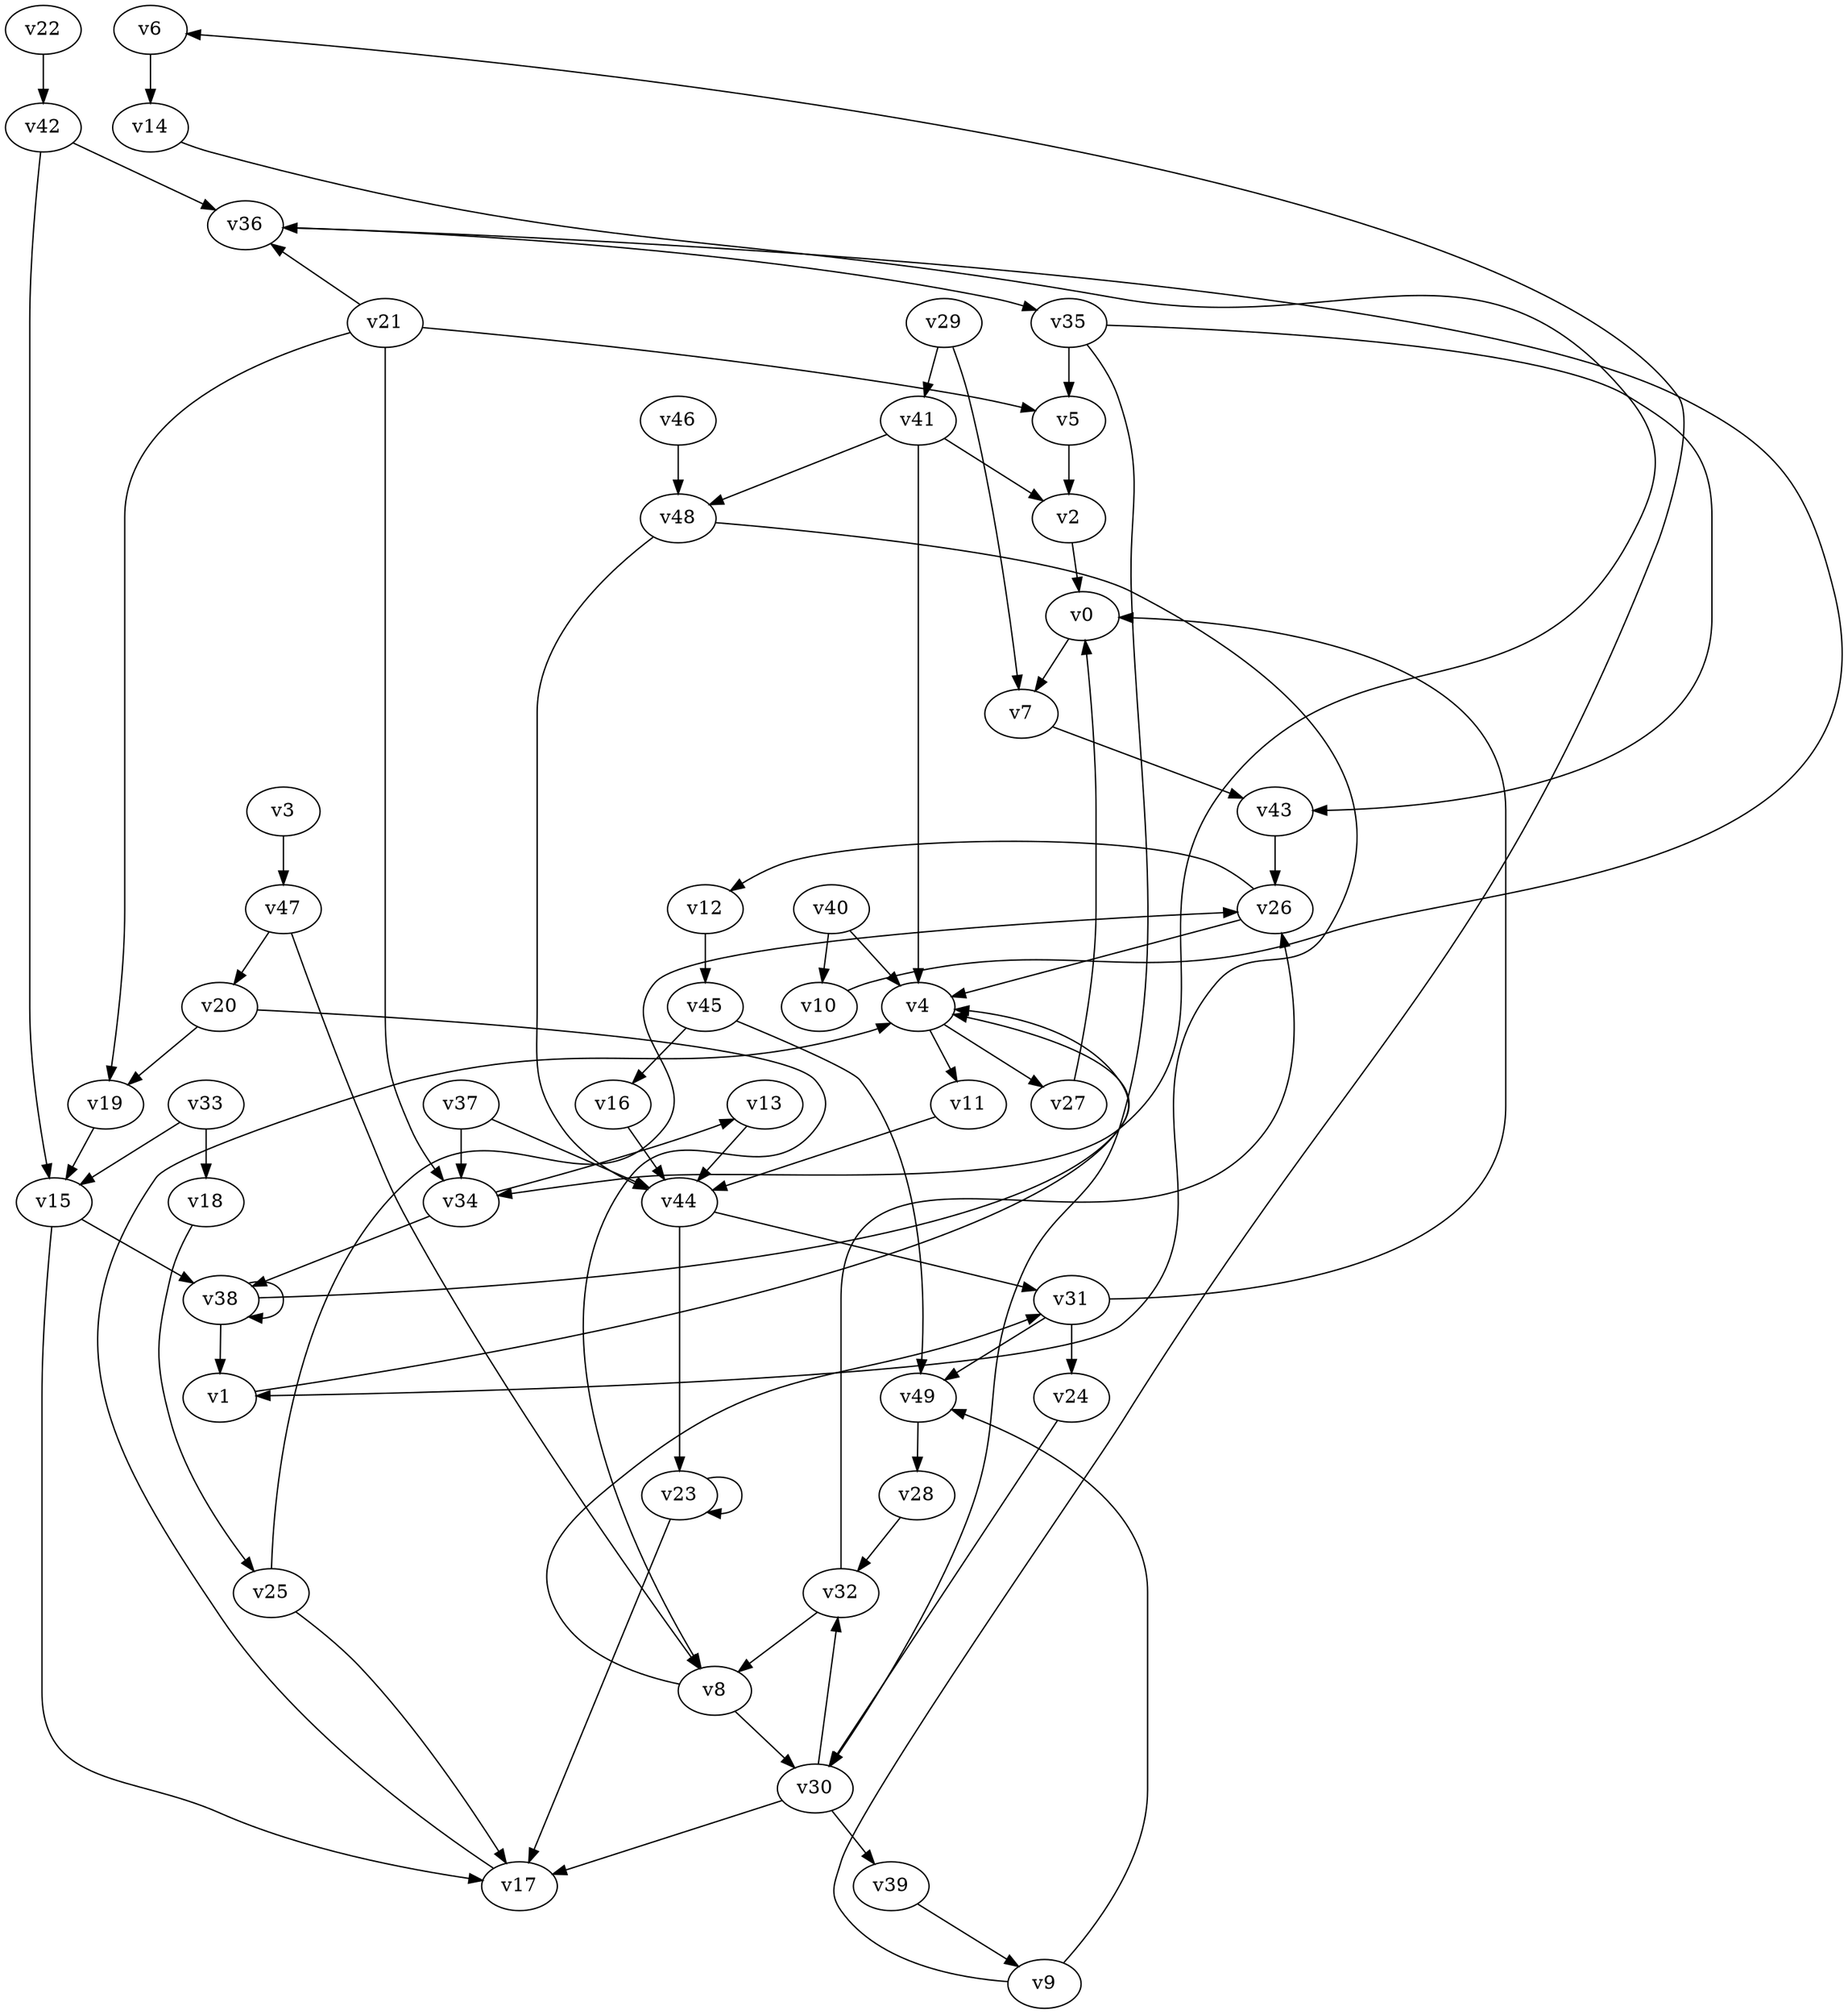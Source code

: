 // Benchmark game 61 - 50 vertices
// time_bound: 5
// targets: v16
digraph G {
    v0 [name="v0", player=1];
    v1 [name="v1", player=1];
    v2 [name="v2", player=0];
    v3 [name="v3", player=1];
    v4 [name="v4", player=1];
    v5 [name="v5", player=1];
    v6 [name="v6", player=0];
    v7 [name="v7", player=1];
    v8 [name="v8", player=0];
    v9 [name="v9", player=1];
    v10 [name="v10", player=0];
    v11 [name="v11", player=1];
    v12 [name="v12", player=1];
    v13 [name="v13", player=0];
    v14 [name="v14", player=0];
    v15 [name="v15", player=0];
    v16 [name="v16", player=0, target=1];
    v17 [name="v17", player=1];
    v18 [name="v18", player=1];
    v19 [name="v19", player=1];
    v20 [name="v20", player=0];
    v21 [name="v21", player=1];
    v22 [name="v22", player=0];
    v23 [name="v23", player=1];
    v24 [name="v24", player=1];
    v25 [name="v25", player=1];
    v26 [name="v26", player=0];
    v27 [name="v27", player=1];
    v28 [name="v28", player=0];
    v29 [name="v29", player=0];
    v30 [name="v30", player=0];
    v31 [name="v31", player=0];
    v32 [name="v32", player=1];
    v33 [name="v33", player=0];
    v34 [name="v34", player=0];
    v35 [name="v35", player=1];
    v36 [name="v36", player=1];
    v37 [name="v37", player=1];
    v38 [name="v38", player=0];
    v39 [name="v39", player=1];
    v40 [name="v40", player=0];
    v41 [name="v41", player=1];
    v42 [name="v42", player=0];
    v43 [name="v43", player=1];
    v44 [name="v44", player=1];
    v45 [name="v45", player=0];
    v46 [name="v46", player=0];
    v47 [name="v47", player=1];
    v48 [name="v48", player=1];
    v49 [name="v49", player=1];

    v0 -> v7;
    v1 -> v4 [constraint="t < 8"];
    v2 -> v0;
    v3 -> v47;
    v4 -> v11;
    v5 -> v2;
    v6 -> v14;
    v7 -> v43;
    v8 -> v31 [constraint="t < 6"];
    v9 -> v6 [constraint="t >= 5"];
    v10 -> v36 [constraint="t < 10"];
    v11 -> v44;
    v12 -> v45;
    v13 -> v44;
    v14 -> v34 [constraint="t < 5"];
    v15 -> v17;
    v16 -> v44;
    v17 -> v4 [constraint="t mod 4 == 3"];
    v18 -> v25;
    v19 -> v15;
    v20 -> v8 [constraint="t >= 1"];
    v21 -> v36 [constraint="t >= 4"];
    v22 -> v42;
    v23 -> v23;
    v24 -> v30 [constraint="t mod 3 == 2"];
    v25 -> v26 [constraint="t >= 2"];
    v26 -> v12 [constraint="t >= 4"];
    v27 -> v0;
    v28 -> v32;
    v29 -> v7;
    v30 -> v17;
    v31 -> v0;
    v32 -> v8;
    v33 -> v15;
    v34 -> v13 [constraint="t < 12"];
    v35 -> v30 [constraint="t >= 4"];
    v36 -> v35;
    v37 -> v34;
    v38 -> v4 [constraint="t >= 5"];
    v39 -> v9;
    v40 -> v4;
    v41 -> v4;
    v42 -> v15;
    v43 -> v26;
    v44 -> v23;
    v45 -> v16;
    v46 -> v48;
    v47 -> v20;
    v48 -> v1 [constraint="t mod 4 == 3"];
    v49 -> v28;
    v47 -> v8;
    v30 -> v39;
    v32 -> v26;
    v41 -> v48;
    v40 -> v10;
    v15 -> v38;
    v33 -> v18;
    v31 -> v49;
    v4 -> v27;
    v38 -> v1;
    v26 -> v4;
    v35 -> v5;
    v45 -> v49;
    v9 -> v49;
    v41 -> v2;
    v23 -> v17;
    v25 -> v17;
    v29 -> v41;
    v21 -> v19;
    v34 -> v38;
    v20 -> v19;
    v30 -> v32;
    v31 -> v24;
    v48 -> v44;
    v37 -> v44;
    v35 -> v43;
    v38 -> v38;
    v42 -> v36;
    v8 -> v30;
    v21 -> v5;
    v44 -> v31;
    v21 -> v34;
}
